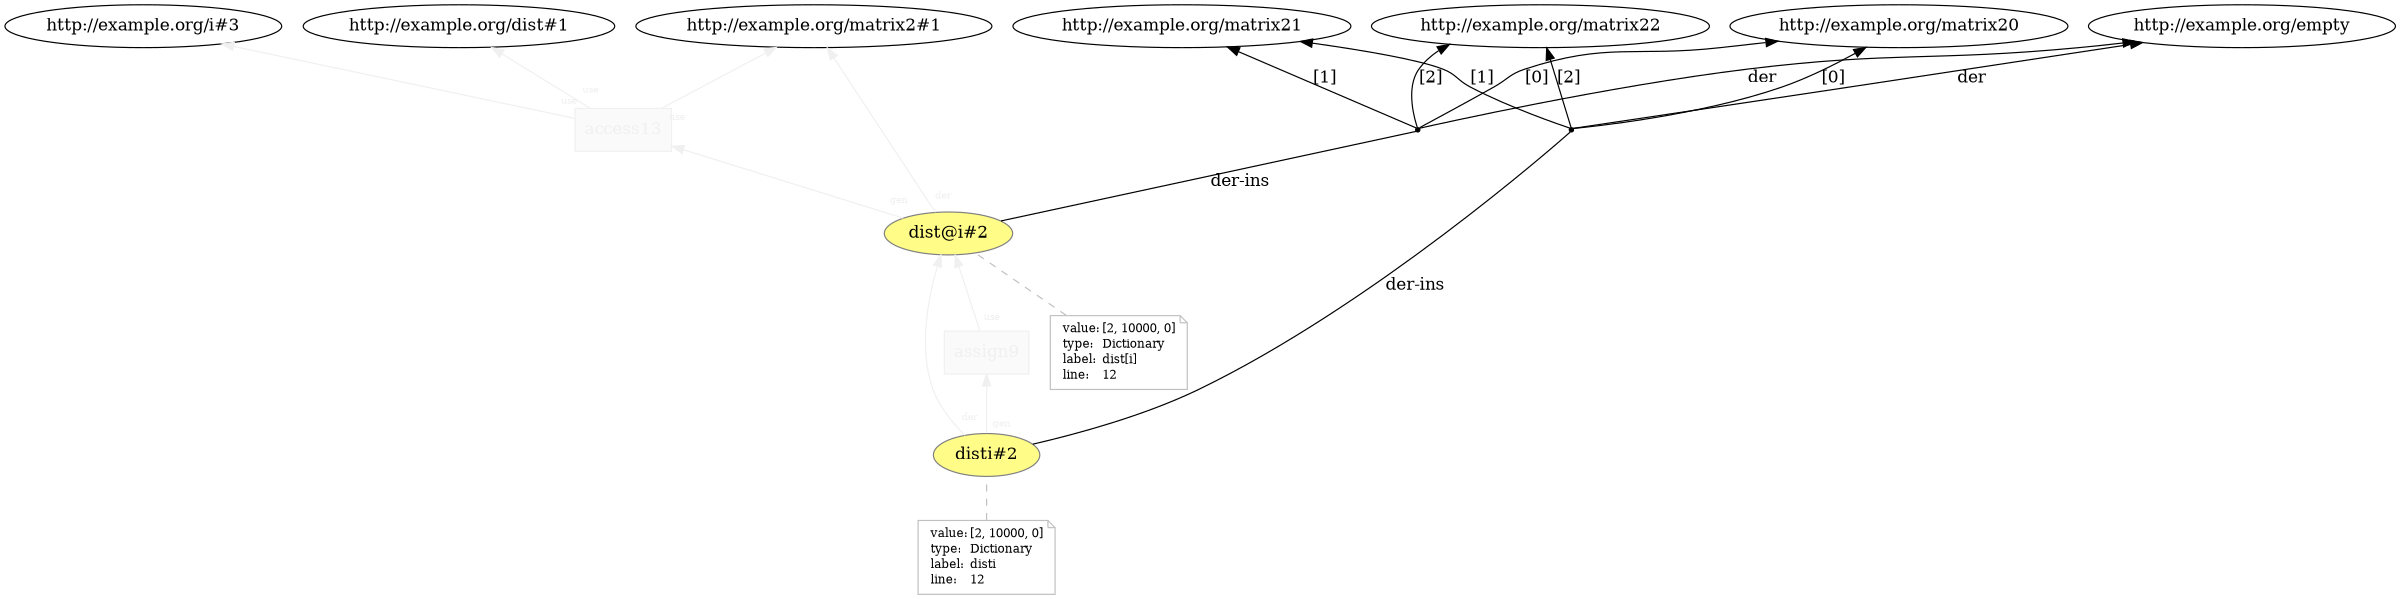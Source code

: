 digraph "PROV" { size="16,12"; rankdir="BT";
"http://example.org/dist@i#2" [fillcolor="#FFFC87",color="#808080",style="filled",label="dist@i#2",URL="http://example.org/dist@i#2"]
"http://example.org/dist@i#2-attrs" [color="gray",shape="note",fontsize="10",fontcolor="black",label=<<TABLE cellpadding="0" border="0">
	<TR>
	    <TD align="left">value:</TD>
	    <TD align="left">[2, 10000, 0]</TD>
	</TR>
	<TR>
	    <TD align="left">type:</TD>
	    <TD align="left">Dictionary</TD>
	</TR>
	<TR>
	    <TD align="left">label:</TD>
	    <TD align="left">dist[i]</TD>
	</TR>
	<TR>
	    <TD align="left">line:</TD>
	    <TD align="left">12</TD>
	</TR>
</TABLE>>]
"http://example.org/dist@i#2-attrs" -> "http://example.org/dist@i#2" [color="gray",style="dashed",arrowhead="none"]
"bn0" [shape="point",label=""]
"http://example.org/dist@i#2" -> "bn0" [fontsize="14",distance="1.5",angle="60.0",rotation="20",label="der-ins",arrowhead="none"]
"bn0" -> "http://example.org/empty" [fontsize="14",distance="1.5",angle="60.0",rotation="20",label="der"]
"bn0" -> "http://example.org/matrix20" [fontsize="14",distance="1.5",angle="60.0",rotation="20",label="[0]"]
"bn0" -> "http://example.org/matrix21" [fontsize="14",distance="1.5",angle="60.0",rotation="20",label="[1]"]
"bn0" -> "http://example.org/matrix22" [fontsize="14",distance="1.5",angle="60.0",rotation="20",label="[2]"]
"http://example.org/access13" [fillcolor="#FAFAFA",color="#F0F0F0",shape="polygon",sides="4",style="filled",fontcolor="#F0F0F0",label="access13",URL="http://example.org/access13"]
"http://example.org/dist@i#2" -> "http://example.org/matrix2#1" [labelfontsize="8",labeldistance="1.5",labelangle="60.0",rotation="20",taillabel="der",fontcolor="#F0F0F0",color="#F0F0F0"]
"http://example.org/access13" -> "http://example.org/dist#1" [labelfontsize="8",labeldistance="1.5",labelangle="60.0",rotation="20",taillabel="use",fontcolor="#F0F0F0",color="#F0F0F0"]
"http://example.org/access13" -> "http://example.org/i#3" [labelfontsize="8",labeldistance="1.5",labelangle="60.0",rotation="20",taillabel="use",fontcolor="#F0F0F0",color="#F0F0F0"]
"http://example.org/disti#2" [fillcolor="#FFFC87",color="#808080",style="filled",label="disti#2",URL="http://example.org/disti#2"]
"http://example.org/disti#2-attrs" [color="gray",shape="note",fontsize="10",fontcolor="black",label=<<TABLE cellpadding="0" border="0">
	<TR>
	    <TD align="left">value:</TD>
	    <TD align="left">[2, 10000, 0]</TD>
	</TR>
	<TR>
	    <TD align="left">type:</TD>
	    <TD align="left">Dictionary</TD>
	</TR>
	<TR>
	    <TD align="left">label:</TD>
	    <TD align="left">disti</TD>
	</TR>
	<TR>
	    <TD align="left">line:</TD>
	    <TD align="left">12</TD>
	</TR>
</TABLE>>]
"http://example.org/disti#2-attrs" -> "http://example.org/disti#2" [color="gray",style="dashed",arrowhead="none"]
"bn1" [shape="point",label=""]
"http://example.org/disti#2" -> "bn1" [fontsize="14",distance="1.5",angle="60.0",rotation="20",label="der-ins",arrowhead="none"]
"bn1" -> "http://example.org/empty" [fontsize="14",distance="1.5",angle="60.0",rotation="20",label="der"]
"bn1" -> "http://example.org/matrix20" [fontsize="14",distance="1.5",angle="60.0",rotation="20",label="[0]"]
"bn1" -> "http://example.org/matrix21" [fontsize="14",distance="1.5",angle="60.0",rotation="20",label="[1]"]
"bn1" -> "http://example.org/matrix22" [fontsize="14",distance="1.5",angle="60.0",rotation="20",label="[2]"]
"http://example.org/assign9" [fillcolor="#FAFAFA",color="#F0F0F0",shape="polygon",sides="4",style="filled",fontcolor="#F0F0F0",label="assign9",URL="http://example.org/assign9"]
"http://example.org/disti#2" -> "http://example.org/dist@i#2" [labelfontsize="8",labeldistance="1.5",labelangle="60.0",rotation="20",taillabel="der",fontcolor="#F0F0F0",color="#F0F0F0"]
"http://example.org/access13" -> "http://example.org/matrix2#1" [labelfontsize="8",labeldistance="1.5",labelangle="60.0",rotation="20",taillabel="use",fontcolor="#F0F0F0",color="#F0F0F0"]
"http://example.org/assign9" -> "http://example.org/dist@i#2" [labelfontsize="8",labeldistance="1.5",labelangle="60.0",rotation="20",taillabel="use",fontcolor="#F0F0F0",color="#F0F0F0"]
"http://example.org/dist@i#2" -> "http://example.org/access13" [labelfontsize="8",labeldistance="1.5",labelangle="60.0",rotation="20",taillabel="gen",fontcolor="#F0F0F0",color="#F0F0F0"]
"http://example.org/disti#2" -> "http://example.org/assign9" [labelfontsize="8",labeldistance="1.5",labelangle="60.0",rotation="20",taillabel="gen",fontcolor="#F0F0F0",color="#F0F0F0"]
}